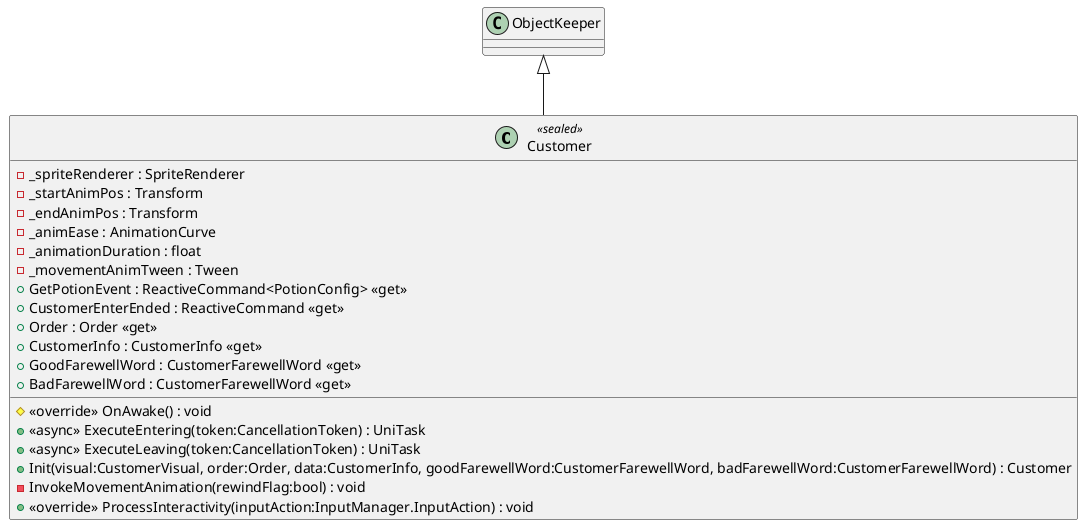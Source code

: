 @startuml
class Customer <<sealed>> {
    - _spriteRenderer : SpriteRenderer
    - _startAnimPos : Transform
    - _endAnimPos : Transform
    - _animEase : AnimationCurve
    - _animationDuration : float
    - _movementAnimTween : Tween
    + GetPotionEvent : ReactiveCommand<PotionConfig> <<get>>
    + CustomerEnterEnded : ReactiveCommand <<get>>
    + Order : Order <<get>>
    + CustomerInfo : CustomerInfo <<get>>
    + GoodFarewellWord : CustomerFarewellWord <<get>>
    + BadFarewellWord : CustomerFarewellWord <<get>>
    # <<override>> OnAwake() : void
    + <<async>> ExecuteEntering(token:CancellationToken) : UniTask
    + <<async>> ExecuteLeaving(token:CancellationToken) : UniTask
    + Init(visual:CustomerVisual, order:Order, data:CustomerInfo, goodFarewellWord:CustomerFarewellWord, badFarewellWord:CustomerFarewellWord) : Customer
    - InvokeMovementAnimation(rewindFlag:bool) : void
    + <<override>> ProcessInteractivity(inputAction:InputManager.InputAction) : void
}
ObjectKeeper <|-- Customer
@enduml
